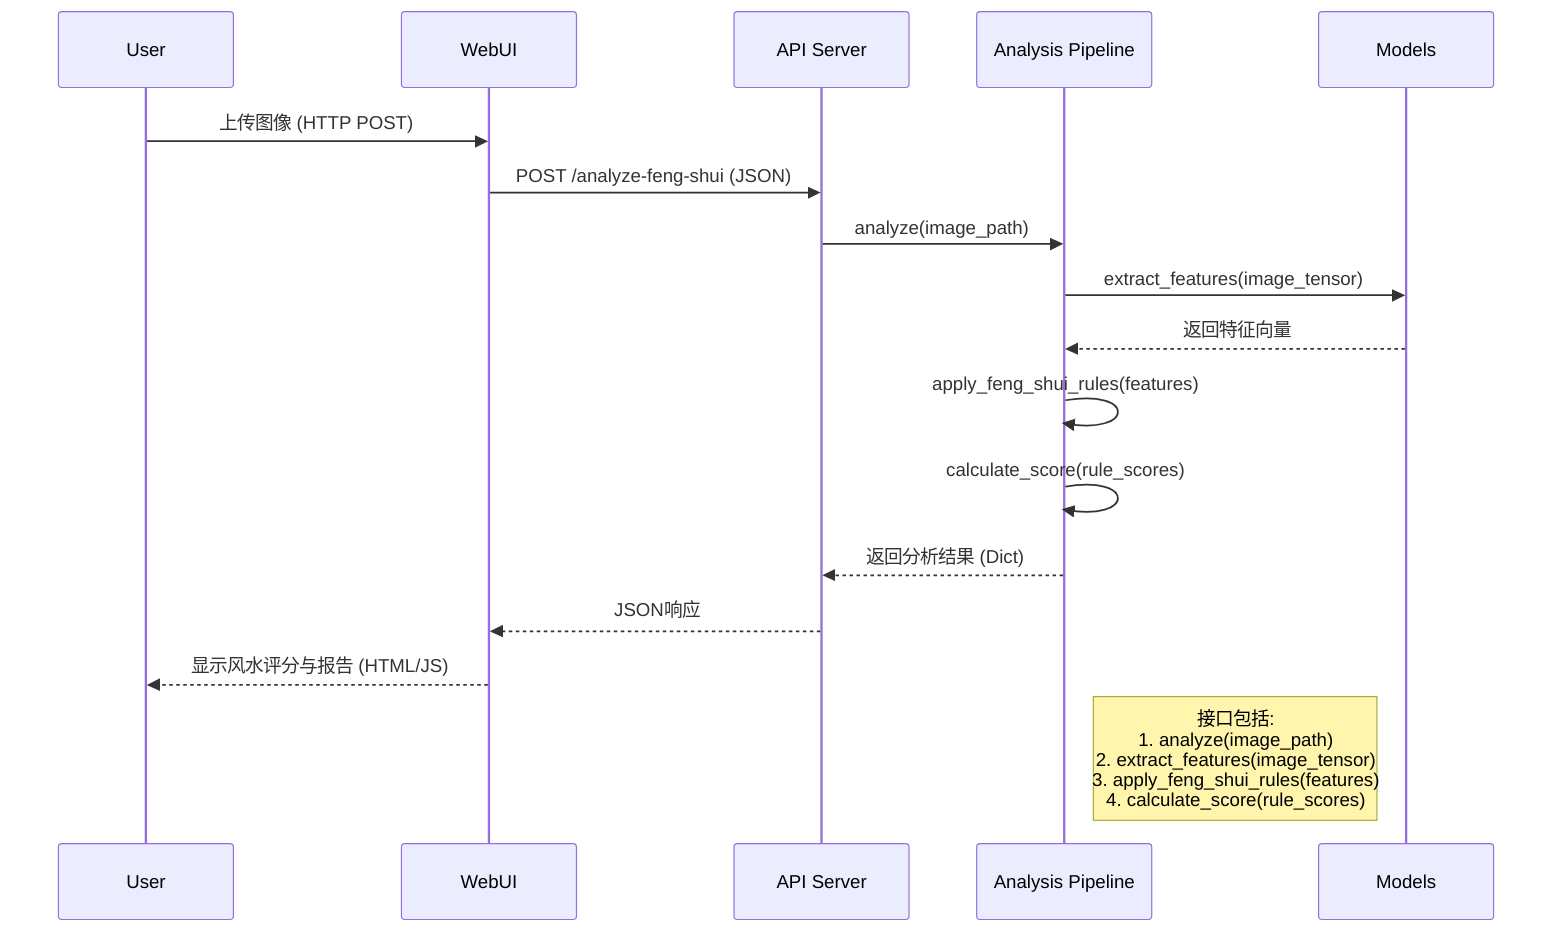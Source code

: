 sequenceDiagram
    participant User
    participant WebUI
    participant API Server
    participant Analysis Pipeline
    participant Models

    User->>WebUI: 上传图像 (HTTP POST)
    WebUI->>API Server: POST /analyze-feng-shui (JSON)
    API Server->>Analysis Pipeline: analyze(image_path)
    Analysis Pipeline->>Models: extract_features(image_tensor)
    Models-->>Analysis Pipeline: 返回特征向量
    Analysis Pipeline->>Analysis Pipeline: apply_feng_shui_rules(features)
    Analysis Pipeline->>Analysis Pipeline: calculate_score(rule_scores)
    Analysis Pipeline-->>API Server: 返回分析结果 (Dict)
    API Server-->>WebUI: JSON响应
    WebUI-->>User: 显示风水评分与报告 (HTML/JS)

    Note right of Analysis Pipeline: 接口包括:<br>1. analyze(image_path)<br>2. extract_features(image_tensor)<br>3. apply_feng_shui_rules(features)<br>4. calculate_score(rule_scores)